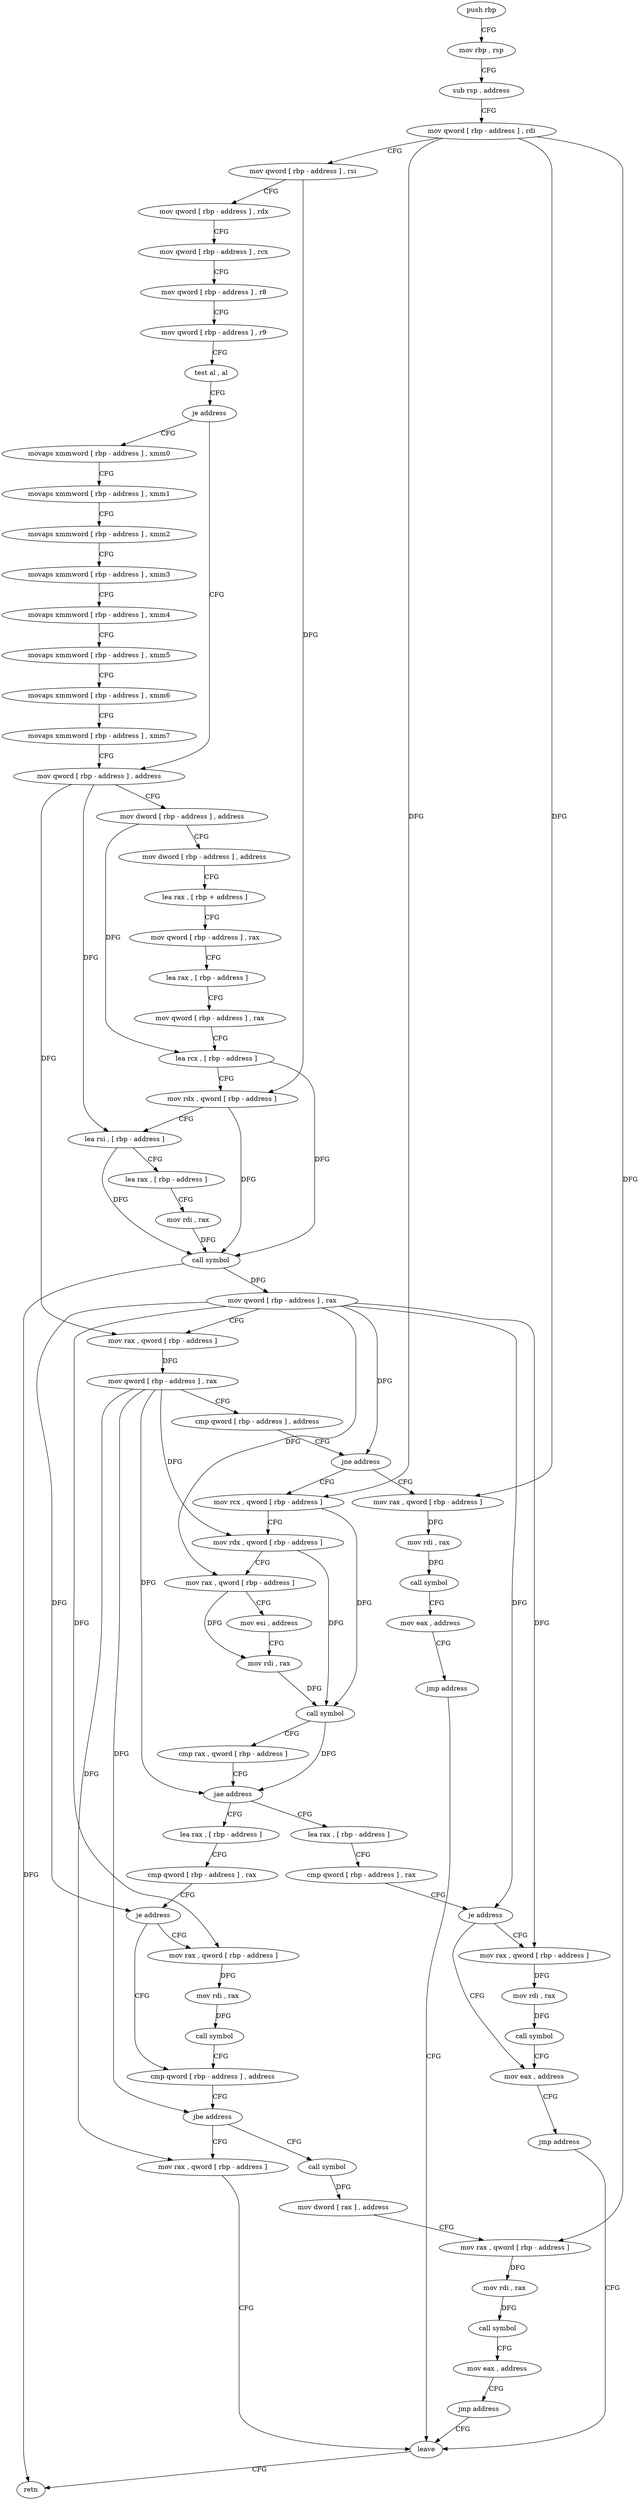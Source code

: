 digraph "func" {
"4332218" [label = "push rbp" ]
"4332219" [label = "mov rbp , rsp" ]
"4332222" [label = "sub rsp , address" ]
"4332229" [label = "mov qword [ rbp - address ] , rdi" ]
"4332236" [label = "mov qword [ rbp - address ] , rsi" ]
"4332243" [label = "mov qword [ rbp - address ] , rdx" ]
"4332250" [label = "mov qword [ rbp - address ] , rcx" ]
"4332257" [label = "mov qword [ rbp - address ] , r8" ]
"4332264" [label = "mov qword [ rbp - address ] , r9" ]
"4332271" [label = "test al , al" ]
"4332273" [label = "je address" ]
"4332307" [label = "mov qword [ rbp - address ] , address" ]
"4332275" [label = "movaps xmmword [ rbp - address ] , xmm0" ]
"4332318" [label = "mov dword [ rbp - address ] , address" ]
"4332328" [label = "mov dword [ rbp - address ] , address" ]
"4332338" [label = "lea rax , [ rbp + address ]" ]
"4332342" [label = "mov qword [ rbp - address ] , rax" ]
"4332349" [label = "lea rax , [ rbp - address ]" ]
"4332356" [label = "mov qword [ rbp - address ] , rax" ]
"4332363" [label = "lea rcx , [ rbp - address ]" ]
"4332370" [label = "mov rdx , qword [ rbp - address ]" ]
"4332377" [label = "lea rsi , [ rbp - address ]" ]
"4332384" [label = "lea rax , [ rbp - address ]" ]
"4332391" [label = "mov rdi , rax" ]
"4332394" [label = "call symbol" ]
"4332399" [label = "mov qword [ rbp - address ] , rax" ]
"4332406" [label = "mov rax , qword [ rbp - address ]" ]
"4332413" [label = "mov qword [ rbp - address ] , rax" ]
"4332420" [label = "cmp qword [ rbp - address ] , address" ]
"4332428" [label = "jne address" ]
"4332455" [label = "mov rcx , qword [ rbp - address ]" ]
"4332430" [label = "mov rax , qword [ rbp - address ]" ]
"4332279" [label = "movaps xmmword [ rbp - address ] , xmm1" ]
"4332283" [label = "movaps xmmword [ rbp - address ] , xmm2" ]
"4332287" [label = "movaps xmmword [ rbp - address ] , xmm3" ]
"4332291" [label = "movaps xmmword [ rbp - address ] , xmm4" ]
"4332295" [label = "movaps xmmword [ rbp - address ] , xmm5" ]
"4332299" [label = "movaps xmmword [ rbp - address ] , xmm6" ]
"4332303" [label = "movaps xmmword [ rbp - address ] , xmm7" ]
"4332462" [label = "mov rdx , qword [ rbp - address ]" ]
"4332469" [label = "mov rax , qword [ rbp - address ]" ]
"4332476" [label = "mov esi , address" ]
"4332481" [label = "mov rdi , rax" ]
"4332484" [label = "call symbol" ]
"4332489" [label = "cmp rax , qword [ rbp - address ]" ]
"4332496" [label = "jae address" ]
"4332536" [label = "lea rax , [ rbp - address ]" ]
"4332498" [label = "lea rax , [ rbp - address ]" ]
"4332437" [label = "mov rdi , rax" ]
"4332440" [label = "call symbol" ]
"4332445" [label = "mov eax , address" ]
"4332450" [label = "jmp address" ]
"4332620" [label = "leave" ]
"4332543" [label = "cmp qword [ rbp - address ] , rax" ]
"4332550" [label = "je address" ]
"4332567" [label = "cmp qword [ rbp - address ] , address" ]
"4332552" [label = "mov rax , qword [ rbp - address ]" ]
"4332505" [label = "cmp qword [ rbp - address ] , rax" ]
"4332512" [label = "je address" ]
"4332529" [label = "mov eax , address" ]
"4332514" [label = "mov rax , qword [ rbp - address ]" ]
"4332621" [label = "retn" ]
"4332578" [label = "jbe address" ]
"4332613" [label = "mov rax , qword [ rbp - address ]" ]
"4332580" [label = "call symbol" ]
"4332559" [label = "mov rdi , rax" ]
"4332562" [label = "call symbol" ]
"4332534" [label = "jmp address" ]
"4332521" [label = "mov rdi , rax" ]
"4332524" [label = "call symbol" ]
"4332585" [label = "mov dword [ rax ] , address" ]
"4332591" [label = "mov rax , qword [ rbp - address ]" ]
"4332598" [label = "mov rdi , rax" ]
"4332601" [label = "call symbol" ]
"4332606" [label = "mov eax , address" ]
"4332611" [label = "jmp address" ]
"4332218" -> "4332219" [ label = "CFG" ]
"4332219" -> "4332222" [ label = "CFG" ]
"4332222" -> "4332229" [ label = "CFG" ]
"4332229" -> "4332236" [ label = "CFG" ]
"4332229" -> "4332455" [ label = "DFG" ]
"4332229" -> "4332430" [ label = "DFG" ]
"4332229" -> "4332591" [ label = "DFG" ]
"4332236" -> "4332243" [ label = "CFG" ]
"4332236" -> "4332370" [ label = "DFG" ]
"4332243" -> "4332250" [ label = "CFG" ]
"4332250" -> "4332257" [ label = "CFG" ]
"4332257" -> "4332264" [ label = "CFG" ]
"4332264" -> "4332271" [ label = "CFG" ]
"4332271" -> "4332273" [ label = "CFG" ]
"4332273" -> "4332307" [ label = "CFG" ]
"4332273" -> "4332275" [ label = "CFG" ]
"4332307" -> "4332318" [ label = "CFG" ]
"4332307" -> "4332406" [ label = "DFG" ]
"4332307" -> "4332377" [ label = "DFG" ]
"4332275" -> "4332279" [ label = "CFG" ]
"4332318" -> "4332328" [ label = "CFG" ]
"4332318" -> "4332363" [ label = "DFG" ]
"4332328" -> "4332338" [ label = "CFG" ]
"4332338" -> "4332342" [ label = "CFG" ]
"4332342" -> "4332349" [ label = "CFG" ]
"4332349" -> "4332356" [ label = "CFG" ]
"4332356" -> "4332363" [ label = "CFG" ]
"4332363" -> "4332370" [ label = "CFG" ]
"4332363" -> "4332394" [ label = "DFG" ]
"4332370" -> "4332377" [ label = "CFG" ]
"4332370" -> "4332394" [ label = "DFG" ]
"4332377" -> "4332384" [ label = "CFG" ]
"4332377" -> "4332394" [ label = "DFG" ]
"4332384" -> "4332391" [ label = "CFG" ]
"4332391" -> "4332394" [ label = "DFG" ]
"4332394" -> "4332399" [ label = "DFG" ]
"4332394" -> "4332621" [ label = "DFG" ]
"4332399" -> "4332406" [ label = "CFG" ]
"4332399" -> "4332428" [ label = "DFG" ]
"4332399" -> "4332469" [ label = "DFG" ]
"4332399" -> "4332550" [ label = "DFG" ]
"4332399" -> "4332512" [ label = "DFG" ]
"4332399" -> "4332552" [ label = "DFG" ]
"4332399" -> "4332514" [ label = "DFG" ]
"4332406" -> "4332413" [ label = "DFG" ]
"4332413" -> "4332420" [ label = "CFG" ]
"4332413" -> "4332462" [ label = "DFG" ]
"4332413" -> "4332496" [ label = "DFG" ]
"4332413" -> "4332578" [ label = "DFG" ]
"4332413" -> "4332613" [ label = "DFG" ]
"4332420" -> "4332428" [ label = "CFG" ]
"4332428" -> "4332455" [ label = "CFG" ]
"4332428" -> "4332430" [ label = "CFG" ]
"4332455" -> "4332462" [ label = "CFG" ]
"4332455" -> "4332484" [ label = "DFG" ]
"4332430" -> "4332437" [ label = "DFG" ]
"4332279" -> "4332283" [ label = "CFG" ]
"4332283" -> "4332287" [ label = "CFG" ]
"4332287" -> "4332291" [ label = "CFG" ]
"4332291" -> "4332295" [ label = "CFG" ]
"4332295" -> "4332299" [ label = "CFG" ]
"4332299" -> "4332303" [ label = "CFG" ]
"4332303" -> "4332307" [ label = "CFG" ]
"4332462" -> "4332469" [ label = "CFG" ]
"4332462" -> "4332484" [ label = "DFG" ]
"4332469" -> "4332476" [ label = "CFG" ]
"4332469" -> "4332481" [ label = "DFG" ]
"4332476" -> "4332481" [ label = "CFG" ]
"4332481" -> "4332484" [ label = "DFG" ]
"4332484" -> "4332489" [ label = "CFG" ]
"4332484" -> "4332496" [ label = "DFG" ]
"4332489" -> "4332496" [ label = "CFG" ]
"4332496" -> "4332536" [ label = "CFG" ]
"4332496" -> "4332498" [ label = "CFG" ]
"4332536" -> "4332543" [ label = "CFG" ]
"4332498" -> "4332505" [ label = "CFG" ]
"4332437" -> "4332440" [ label = "DFG" ]
"4332440" -> "4332445" [ label = "CFG" ]
"4332445" -> "4332450" [ label = "CFG" ]
"4332450" -> "4332620" [ label = "CFG" ]
"4332620" -> "4332621" [ label = "CFG" ]
"4332543" -> "4332550" [ label = "CFG" ]
"4332550" -> "4332567" [ label = "CFG" ]
"4332550" -> "4332552" [ label = "CFG" ]
"4332567" -> "4332578" [ label = "CFG" ]
"4332552" -> "4332559" [ label = "DFG" ]
"4332505" -> "4332512" [ label = "CFG" ]
"4332512" -> "4332529" [ label = "CFG" ]
"4332512" -> "4332514" [ label = "CFG" ]
"4332529" -> "4332534" [ label = "CFG" ]
"4332514" -> "4332521" [ label = "DFG" ]
"4332578" -> "4332613" [ label = "CFG" ]
"4332578" -> "4332580" [ label = "CFG" ]
"4332613" -> "4332620" [ label = "CFG" ]
"4332580" -> "4332585" [ label = "DFG" ]
"4332559" -> "4332562" [ label = "DFG" ]
"4332562" -> "4332567" [ label = "CFG" ]
"4332534" -> "4332620" [ label = "CFG" ]
"4332521" -> "4332524" [ label = "DFG" ]
"4332524" -> "4332529" [ label = "CFG" ]
"4332585" -> "4332591" [ label = "CFG" ]
"4332591" -> "4332598" [ label = "DFG" ]
"4332598" -> "4332601" [ label = "DFG" ]
"4332601" -> "4332606" [ label = "CFG" ]
"4332606" -> "4332611" [ label = "CFG" ]
"4332611" -> "4332620" [ label = "CFG" ]
}
